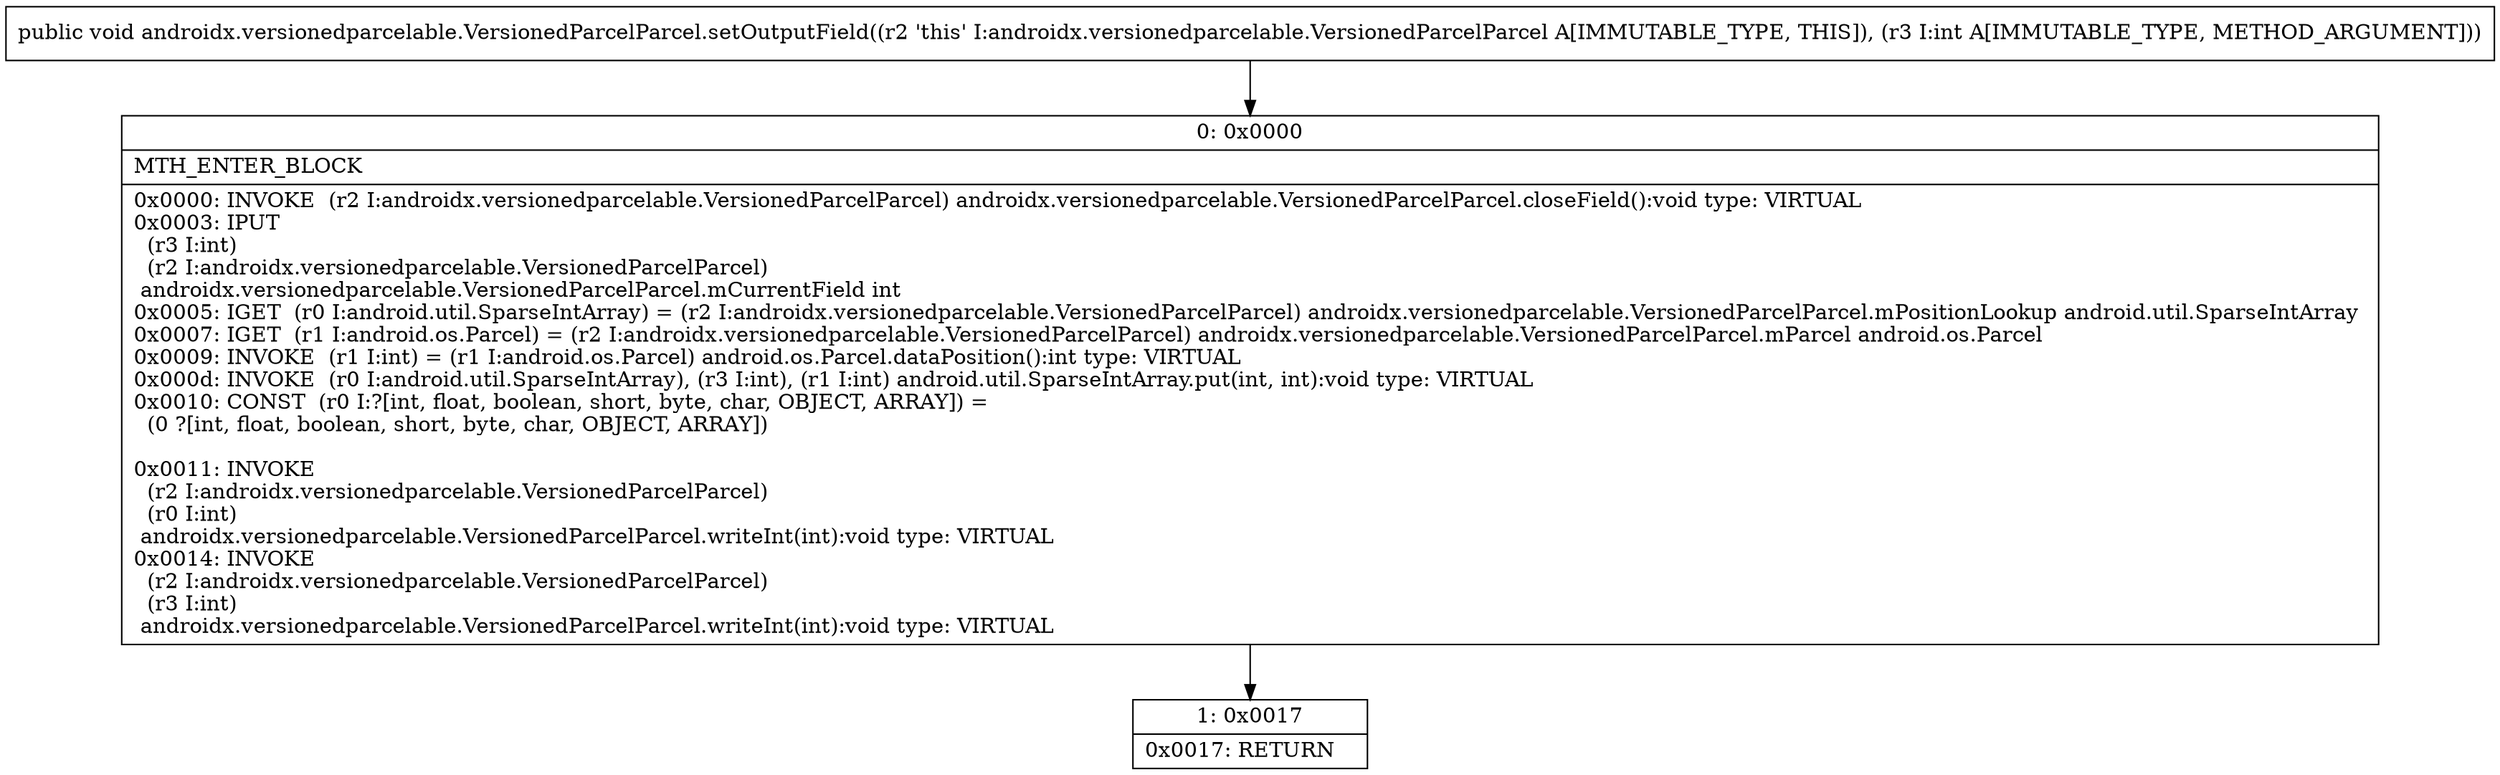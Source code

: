 digraph "CFG forandroidx.versionedparcelable.VersionedParcelParcel.setOutputField(I)V" {
Node_0 [shape=record,label="{0\:\ 0x0000|MTH_ENTER_BLOCK\l|0x0000: INVOKE  (r2 I:androidx.versionedparcelable.VersionedParcelParcel) androidx.versionedparcelable.VersionedParcelParcel.closeField():void type: VIRTUAL \l0x0003: IPUT  \l  (r3 I:int)\l  (r2 I:androidx.versionedparcelable.VersionedParcelParcel)\l androidx.versionedparcelable.VersionedParcelParcel.mCurrentField int \l0x0005: IGET  (r0 I:android.util.SparseIntArray) = (r2 I:androidx.versionedparcelable.VersionedParcelParcel) androidx.versionedparcelable.VersionedParcelParcel.mPositionLookup android.util.SparseIntArray \l0x0007: IGET  (r1 I:android.os.Parcel) = (r2 I:androidx.versionedparcelable.VersionedParcelParcel) androidx.versionedparcelable.VersionedParcelParcel.mParcel android.os.Parcel \l0x0009: INVOKE  (r1 I:int) = (r1 I:android.os.Parcel) android.os.Parcel.dataPosition():int type: VIRTUAL \l0x000d: INVOKE  (r0 I:android.util.SparseIntArray), (r3 I:int), (r1 I:int) android.util.SparseIntArray.put(int, int):void type: VIRTUAL \l0x0010: CONST  (r0 I:?[int, float, boolean, short, byte, char, OBJECT, ARRAY]) = \l  (0 ?[int, float, boolean, short, byte, char, OBJECT, ARRAY])\l \l0x0011: INVOKE  \l  (r2 I:androidx.versionedparcelable.VersionedParcelParcel)\l  (r0 I:int)\l androidx.versionedparcelable.VersionedParcelParcel.writeInt(int):void type: VIRTUAL \l0x0014: INVOKE  \l  (r2 I:androidx.versionedparcelable.VersionedParcelParcel)\l  (r3 I:int)\l androidx.versionedparcelable.VersionedParcelParcel.writeInt(int):void type: VIRTUAL \l}"];
Node_1 [shape=record,label="{1\:\ 0x0017|0x0017: RETURN   \l}"];
MethodNode[shape=record,label="{public void androidx.versionedparcelable.VersionedParcelParcel.setOutputField((r2 'this' I:androidx.versionedparcelable.VersionedParcelParcel A[IMMUTABLE_TYPE, THIS]), (r3 I:int A[IMMUTABLE_TYPE, METHOD_ARGUMENT])) }"];
MethodNode -> Node_0;
Node_0 -> Node_1;
}

